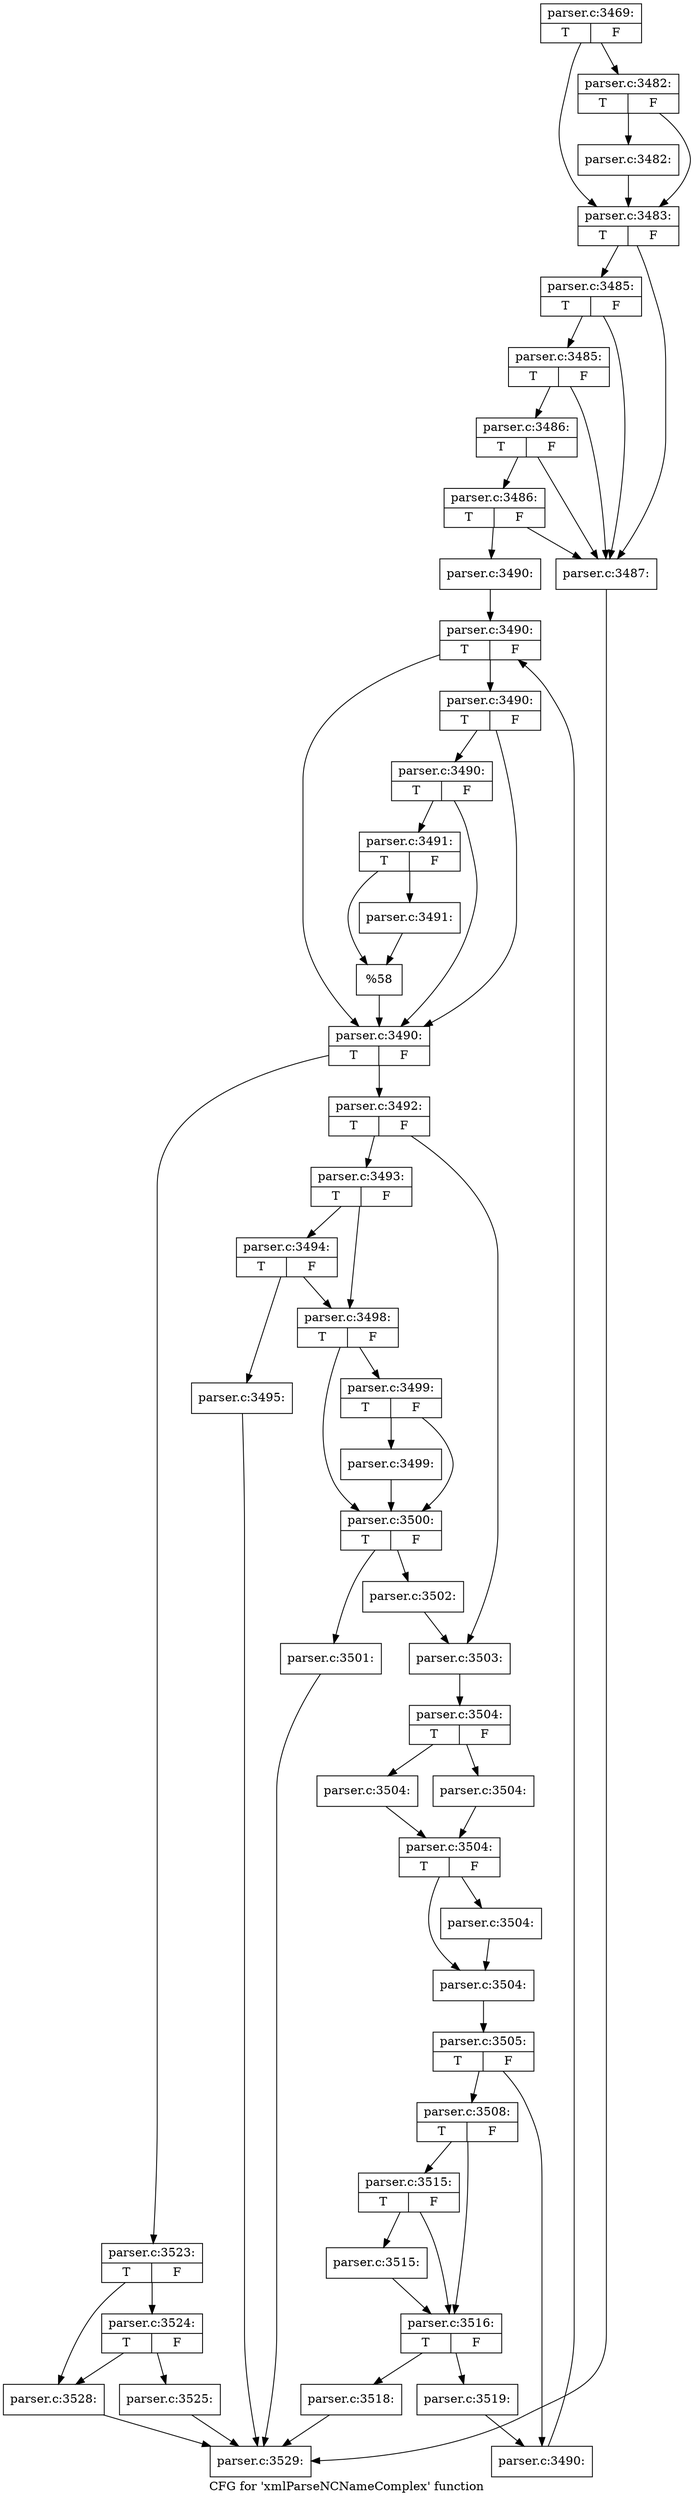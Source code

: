 digraph "CFG for 'xmlParseNCNameComplex' function" {
	label="CFG for 'xmlParseNCNameComplex' function";

	Node0x625aea0 [shape=record,label="{parser.c:3469:|{<s0>T|<s1>F}}"];
	Node0x625aea0 -> Node0x625b850;
	Node0x625aea0 -> Node0x625b800;
	Node0x625b850 [shape=record,label="{parser.c:3482:|{<s0>T|<s1>F}}"];
	Node0x625b850 -> Node0x625b7b0;
	Node0x625b850 -> Node0x625b800;
	Node0x625b7b0 [shape=record,label="{parser.c:3482:}"];
	Node0x625b7b0 -> Node0x625b800;
	Node0x625b800 [shape=record,label="{parser.c:3483:|{<s0>T|<s1>F}}"];
	Node0x625b800 -> Node0x625ca20;
	Node0x625b800 -> Node0x625cbc0;
	Node0x625cbc0 [shape=record,label="{parser.c:3485:|{<s0>T|<s1>F}}"];
	Node0x625cbc0 -> Node0x625ca20;
	Node0x625cbc0 -> Node0x625cb40;
	Node0x625cb40 [shape=record,label="{parser.c:3485:|{<s0>T|<s1>F}}"];
	Node0x625cb40 -> Node0x625ca20;
	Node0x625cb40 -> Node0x625cac0;
	Node0x625cac0 [shape=record,label="{parser.c:3486:|{<s0>T|<s1>F}}"];
	Node0x625cac0 -> Node0x625d2a0;
	Node0x625cac0 -> Node0x625ca20;
	Node0x625d2a0 [shape=record,label="{parser.c:3486:|{<s0>T|<s1>F}}"];
	Node0x625d2a0 -> Node0x625ca20;
	Node0x625d2a0 -> Node0x625ca70;
	Node0x625ca20 [shape=record,label="{parser.c:3487:}"];
	Node0x625ca20 -> Node0x6251120;
	Node0x625ca70 [shape=record,label="{parser.c:3490:}"];
	Node0x625ca70 -> Node0x625da60;
	Node0x625da60 [shape=record,label="{parser.c:3490:|{<s0>T|<s1>F}}"];
	Node0x625da60 -> Node0x625de20;
	Node0x625da60 -> Node0x625dd00;
	Node0x625de20 [shape=record,label="{parser.c:3490:|{<s0>T|<s1>F}}"];
	Node0x625de20 -> Node0x625dda0;
	Node0x625de20 -> Node0x625dd00;
	Node0x625dda0 [shape=record,label="{parser.c:3490:|{<s0>T|<s1>F}}"];
	Node0x625dda0 -> Node0x625dd50;
	Node0x625dda0 -> Node0x625dd00;
	Node0x625dd50 [shape=record,label="{parser.c:3491:|{<s0>T|<s1>F}}"];
	Node0x625dd50 -> Node0x625e520;
	Node0x625dd50 -> Node0x625e400;
	Node0x625e520 [shape=record,label="{parser.c:3491:}"];
	Node0x625e520 -> Node0x625e400;
	Node0x625e400 [shape=record,label="{%58}"];
	Node0x625e400 -> Node0x625dd00;
	Node0x625dd00 [shape=record,label="{parser.c:3490:|{<s0>T|<s1>F}}"];
	Node0x625dd00 -> Node0x625ec70;
	Node0x625dd00 -> Node0x625dc80;
	Node0x625ec70 [shape=record,label="{parser.c:3492:|{<s0>T|<s1>F}}"];
	Node0x625ec70 -> Node0x625ee60;
	Node0x625ec70 -> Node0x625eeb0;
	Node0x625ee60 [shape=record,label="{parser.c:3493:|{<s0>T|<s1>F}}"];
	Node0x625ee60 -> Node0x625f3e0;
	Node0x625ee60 -> Node0x625f390;
	Node0x625f3e0 [shape=record,label="{parser.c:3494:|{<s0>T|<s1>F}}"];
	Node0x625f3e0 -> Node0x625f340;
	Node0x625f3e0 -> Node0x625f390;
	Node0x625f340 [shape=record,label="{parser.c:3495:}"];
	Node0x625f340 -> Node0x6251120;
	Node0x625f390 [shape=record,label="{parser.c:3498:|{<s0>T|<s1>F}}"];
	Node0x625f390 -> Node0x6260050;
	Node0x625f390 -> Node0x6260000;
	Node0x6260050 [shape=record,label="{parser.c:3499:|{<s0>T|<s1>F}}"];
	Node0x6260050 -> Node0x625ffb0;
	Node0x6260050 -> Node0x6260000;
	Node0x625ffb0 [shape=record,label="{parser.c:3499:}"];
	Node0x625ffb0 -> Node0x6260000;
	Node0x6260000 [shape=record,label="{parser.c:3500:|{<s0>T|<s1>F}}"];
	Node0x6260000 -> Node0x6260c40;
	Node0x6260000 -> Node0x6260c90;
	Node0x6260c40 [shape=record,label="{parser.c:3501:}"];
	Node0x6260c40 -> Node0x6251120;
	Node0x6260c90 [shape=record,label="{parser.c:3502:}"];
	Node0x6260c90 -> Node0x625eeb0;
	Node0x625eeb0 [shape=record,label="{parser.c:3503:}"];
	Node0x625eeb0 -> Node0x6261590;
	Node0x6261590 [shape=record,label="{parser.c:3504:|{<s0>T|<s1>F}}"];
	Node0x6261590 -> Node0x6261830;
	Node0x6261590 -> Node0x62618d0;
	Node0x6261830 [shape=record,label="{parser.c:3504:}"];
	Node0x6261830 -> Node0x6261880;
	Node0x62618d0 [shape=record,label="{parser.c:3504:}"];
	Node0x62618d0 -> Node0x6261880;
	Node0x6261880 [shape=record,label="{parser.c:3504:|{<s0>T|<s1>F}}"];
	Node0x6261880 -> Node0x6262b60;
	Node0x6261880 -> Node0x6262bb0;
	Node0x6262b60 [shape=record,label="{parser.c:3504:}"];
	Node0x6262b60 -> Node0x6262bb0;
	Node0x6262bb0 [shape=record,label="{parser.c:3504:}"];
	Node0x6262bb0 -> Node0x62614f0;
	Node0x62614f0 [shape=record,label="{parser.c:3505:|{<s0>T|<s1>F}}"];
	Node0x62614f0 -> Node0x6261540;
	Node0x62614f0 -> Node0x6263890;
	Node0x6261540 [shape=record,label="{parser.c:3508:|{<s0>T|<s1>F}}"];
	Node0x6261540 -> Node0x6264310;
	Node0x6261540 -> Node0x62642c0;
	Node0x6264310 [shape=record,label="{parser.c:3515:|{<s0>T|<s1>F}}"];
	Node0x6264310 -> Node0x6264270;
	Node0x6264310 -> Node0x62642c0;
	Node0x6264270 [shape=record,label="{parser.c:3515:}"];
	Node0x6264270 -> Node0x62642c0;
	Node0x62642c0 [shape=record,label="{parser.c:3516:|{<s0>T|<s1>F}}"];
	Node0x62642c0 -> Node0x6265420;
	Node0x62642c0 -> Node0x6265470;
	Node0x6265420 [shape=record,label="{parser.c:3518:}"];
	Node0x6265420 -> Node0x6251120;
	Node0x6265470 [shape=record,label="{parser.c:3519:}"];
	Node0x6265470 -> Node0x6263890;
	Node0x6263890 [shape=record,label="{parser.c:3490:}"];
	Node0x6263890 -> Node0x625da60;
	Node0x625dc80 [shape=record,label="{parser.c:3523:|{<s0>T|<s1>F}}"];
	Node0x625dc80 -> Node0x6266200;
	Node0x625dc80 -> Node0x62661b0;
	Node0x6266200 [shape=record,label="{parser.c:3524:|{<s0>T|<s1>F}}"];
	Node0x6266200 -> Node0x6266160;
	Node0x6266200 -> Node0x62661b0;
	Node0x6266160 [shape=record,label="{parser.c:3525:}"];
	Node0x6266160 -> Node0x6251120;
	Node0x62661b0 [shape=record,label="{parser.c:3528:}"];
	Node0x62661b0 -> Node0x6251120;
	Node0x6251120 [shape=record,label="{parser.c:3529:}"];
}
